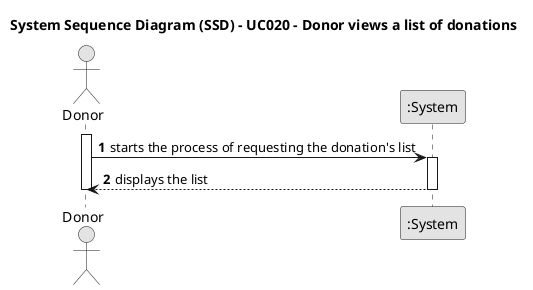 @startuml
skinparam monochrome true
skinparam packageStyle rectangle
skinparam shadowing false

title System Sequence Diagram (SSD) - UC020 - Donor views a list of donations



autonumber

actor Donor as donor
participant ":System" as system

activate donor
    donor -> system : starts the process of requesting the donation's list
    activate system
        system --> donor : displays the list
    deactivate system
deactivate donor


@enduml